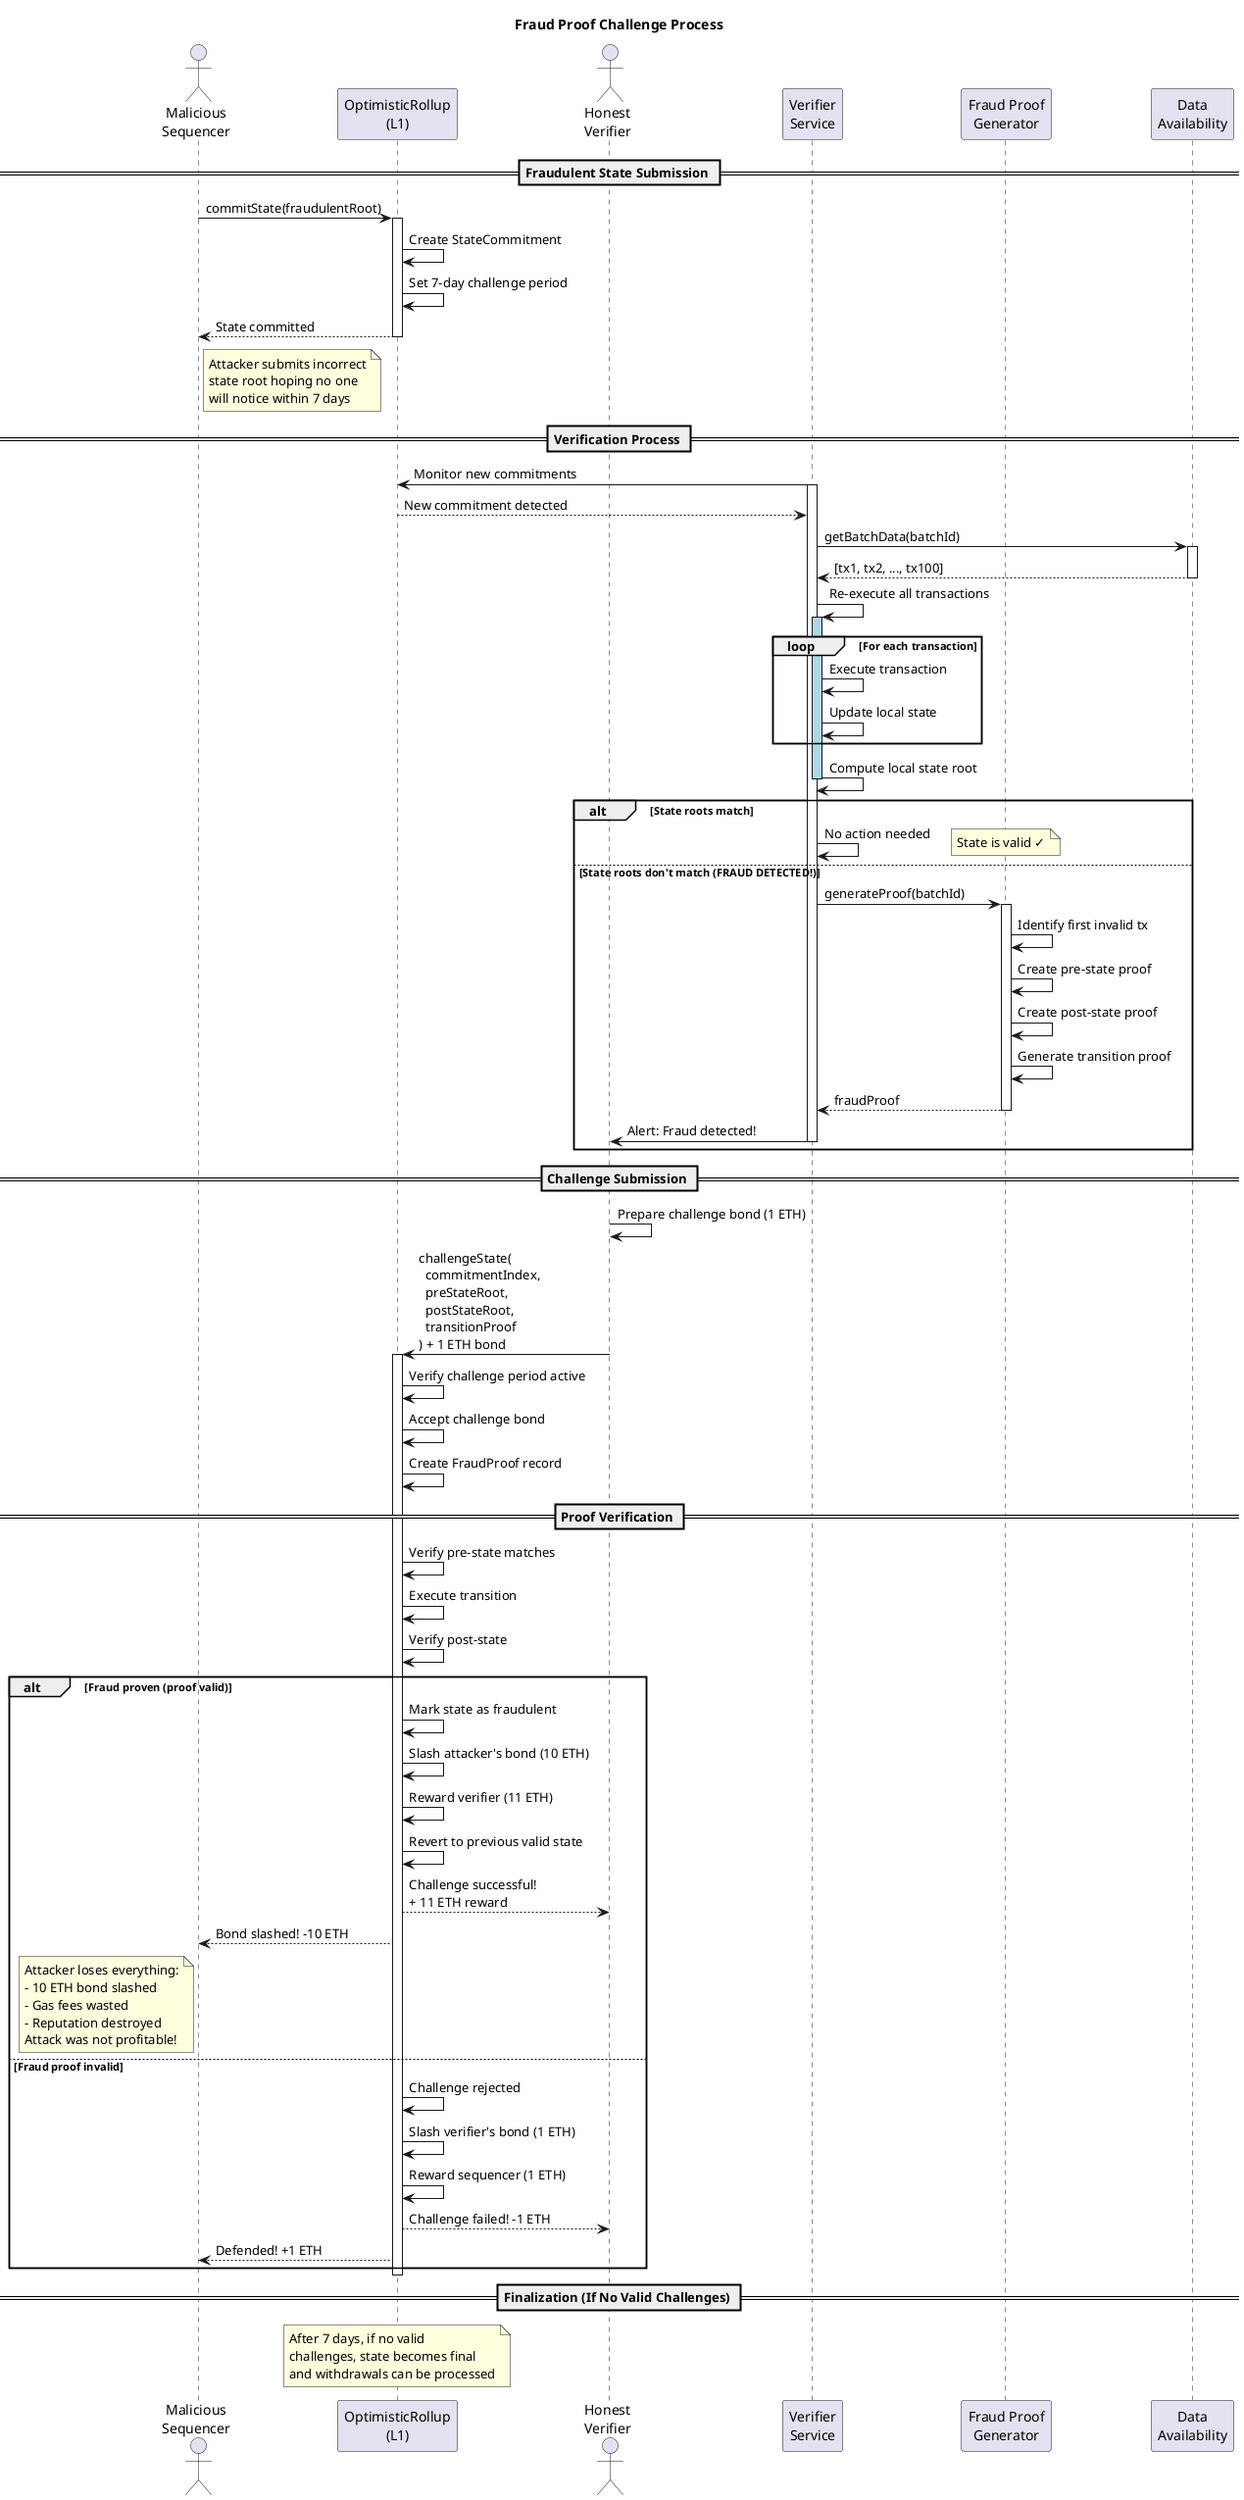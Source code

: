 @startuml Fraud Detection Flow
title Fraud Proof Challenge Process

actor Attacker as "Malicious\nSequencer"
participant "OptimisticRollup\n(L1)" as Rollup
actor Verifier as "Honest\nVerifier"
participant "Verifier\nService" as VerifierSvc
participant "Fraud Proof\nGenerator" as FraudProof
participant "Data\nAvailability" as DA

== Fraudulent State Submission ==
Attacker -> Rollup: commitState(fraudulentRoot)
activate Rollup
Rollup -> Rollup: Create StateCommitment
Rollup -> Rollup: Set 7-day challenge period
Rollup --> Attacker: State committed
deactivate Rollup

note right of Attacker
  Attacker submits incorrect
  state root hoping no one
  will notice within 7 days
end note

== Verification Process ==
VerifierSvc -> Rollup: Monitor new commitments
activate VerifierSvc
Rollup --> VerifierSvc: New commitment detected

VerifierSvc -> DA: getBatchData(batchId)
activate DA
DA --> VerifierSvc: [tx1, tx2, ..., tx100]
deactivate DA

VerifierSvc -> VerifierSvc: Re-execute all transactions
activate VerifierSvc #LightBlue
loop For each transaction
    VerifierSvc -> VerifierSvc: Execute transaction
    VerifierSvc -> VerifierSvc: Update local state
end
VerifierSvc -> VerifierSvc: Compute local state root
deactivate VerifierSvc

alt State roots match
    VerifierSvc -> VerifierSvc: No action needed
    note right: State is valid ✓
else State roots don't match (FRAUD DETECTED!)
    VerifierSvc -> FraudProof: generateProof(batchId)
    activate FraudProof
    FraudProof -> FraudProof: Identify first invalid tx
    FraudProof -> FraudProof: Create pre-state proof
    FraudProof -> FraudProof: Create post-state proof
    FraudProof -> FraudProof: Generate transition proof
    FraudProof --> VerifierSvc: fraudProof
    deactivate FraudProof
    
    VerifierSvc -> Verifier: Alert: Fraud detected!
    deactivate VerifierSvc
end

== Challenge Submission ==
Verifier -> Verifier: Prepare challenge bond (1 ETH)
Verifier -> Rollup: challengeState(\n  commitmentIndex,\n  preStateRoot,\n  postStateRoot,\n  transitionProof\n) + 1 ETH bond
activate Rollup
Rollup -> Rollup: Verify challenge period active
Rollup -> Rollup: Accept challenge bond
Rollup -> Rollup: Create FraudProof record

== Proof Verification ==
Rollup -> Rollup: Verify pre-state matches
Rollup -> Rollup: Execute transition
Rollup -> Rollup: Verify post-state

alt Fraud proven (proof valid)
    Rollup -> Rollup: Mark state as fraudulent
    Rollup -> Rollup: Slash attacker's bond (10 ETH)
    Rollup -> Rollup: Reward verifier (11 ETH)
    Rollup -> Rollup: Revert to previous valid state
    Rollup --> Verifier: Challenge successful!\n+ 11 ETH reward
    Rollup --> Attacker: Bond slashed! -10 ETH
    
    note left of Attacker
      Attacker loses everything:
      - 10 ETH bond slashed
      - Gas fees wasted
      - Reputation destroyed
      Attack was not profitable!
    end note
    
else Fraud proof invalid
    Rollup -> Rollup: Challenge rejected
    Rollup -> Rollup: Slash verifier's bond (1 ETH)
    Rollup -> Rollup: Reward sequencer (1 ETH)
    Rollup --> Verifier: Challenge failed! -1 ETH
    Rollup --> Attacker: Defended! +1 ETH
end

deactivate Rollup

== Finalization (If No Valid Challenges) ==
note over Rollup
  After 7 days, if no valid
  challenges, state becomes final
  and withdrawals can be processed
end note

@enduml